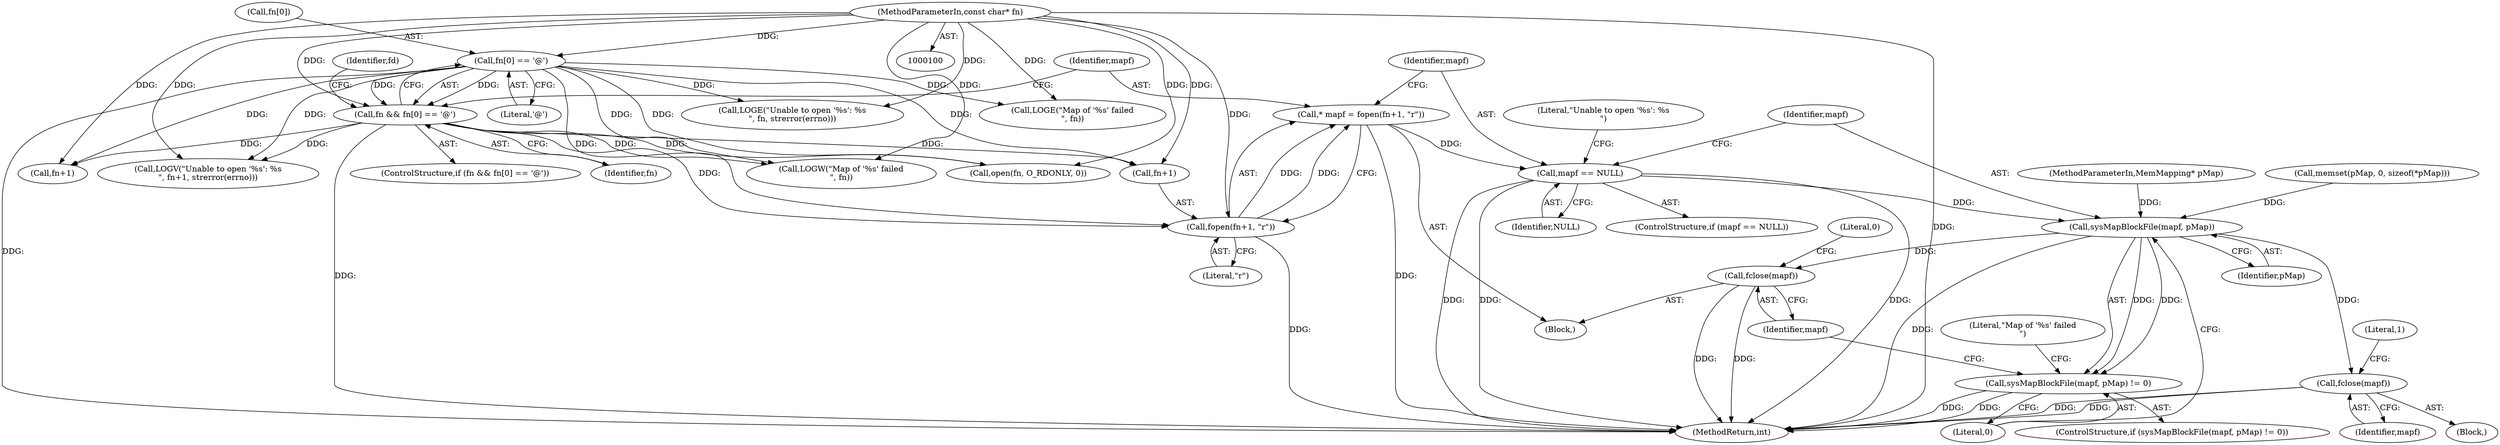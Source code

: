digraph "0_Android_28a566f7731b4cb76d2a9ba16d997ac5aeb07dad_1@pointer" {
"1000128" [label="(Call,mapf == NULL)"];
"1000120" [label="(Call,* mapf = fopen(fn+1, \"r\"))"];
"1000122" [label="(Call,fopen(fn+1, \"r\"))"];
"1000113" [label="(Call,fn[0] == '@')"];
"1000101" [label="(MethodParameterIn,const char* fn)"];
"1000111" [label="(Call,fn && fn[0] == '@')"];
"1000144" [label="(Call,sysMapBlockFile(mapf, pMap))"];
"1000143" [label="(Call,sysMapBlockFile(mapf, pMap) != 0)"];
"1000152" [label="(Call,fclose(mapf))"];
"1000157" [label="(Call,fclose(mapf))"];
"1000129" [label="(Identifier,mapf)"];
"1000112" [label="(Identifier,fn)"];
"1000104" [label="(Call,memset(pMap, 0, sizeof(*pMap)))"];
"1000157" [label="(Call,fclose(mapf))"];
"1000143" [label="(Call,sysMapBlockFile(mapf, pMap) != 0)"];
"1000200" [label="(MethodReturn,int)"];
"1000163" [label="(Identifier,fd)"];
"1000150" [label="(Literal,\"Map of '%s' failed\n\")"];
"1000164" [label="(Call,open(fn, O_RDONLY, 0))"];
"1000152" [label="(Call,fclose(mapf))"];
"1000128" [label="(Call,mapf == NULL)"];
"1000133" [label="(Literal,\"Unable to open '%s': %s\n\")"];
"1000134" [label="(Call,fn+1)"];
"1000156" [label="(Literal,1)"];
"1000126" [label="(Literal,\"r\")"];
"1000142" [label="(ControlStructure,if (sysMapBlockFile(mapf, pMap) != 0))"];
"1000123" [label="(Call,fn+1)"];
"1000144" [label="(Call,sysMapBlockFile(mapf, pMap))"];
"1000153" [label="(Identifier,mapf)"];
"1000147" [label="(Literal,0)"];
"1000188" [label="(Call,LOGE(\"Map of '%s' failed\n\", fn))"];
"1000121" [label="(Identifier,mapf)"];
"1000117" [label="(Literal,'@')"];
"1000110" [label="(ControlStructure,if (fn && fn[0] == '@'))"];
"1000148" [label="(Block,)"];
"1000173" [label="(Call,LOGE(\"Unable to open '%s': %s\n\", fn, strerror(errno)))"];
"1000111" [label="(Call,fn && fn[0] == '@')"];
"1000120" [label="(Call,* mapf = fopen(fn+1, \"r\"))"];
"1000158" [label="(Identifier,mapf)"];
"1000101" [label="(MethodParameterIn,const char* fn)"];
"1000102" [label="(MethodParameterIn,MemMapping* pMap)"];
"1000146" [label="(Identifier,pMap)"];
"1000122" [label="(Call,fopen(fn+1, \"r\"))"];
"1000114" [label="(Call,fn[0])"];
"1000149" [label="(Call,LOGW(\"Map of '%s' failed\n\", fn))"];
"1000199" [label="(Literal,0)"];
"1000118" [label="(Block,)"];
"1000127" [label="(ControlStructure,if (mapf == NULL))"];
"1000113" [label="(Call,fn[0] == '@')"];
"1000130" [label="(Identifier,NULL)"];
"1000132" [label="(Call,LOGV(\"Unable to open '%s': %s\n\", fn+1, strerror(errno)))"];
"1000145" [label="(Identifier,mapf)"];
"1000128" -> "1000127"  [label="AST: "];
"1000128" -> "1000130"  [label="CFG: "];
"1000129" -> "1000128"  [label="AST: "];
"1000130" -> "1000128"  [label="AST: "];
"1000133" -> "1000128"  [label="CFG: "];
"1000145" -> "1000128"  [label="CFG: "];
"1000128" -> "1000200"  [label="DDG: "];
"1000128" -> "1000200"  [label="DDG: "];
"1000128" -> "1000200"  [label="DDG: "];
"1000120" -> "1000128"  [label="DDG: "];
"1000128" -> "1000144"  [label="DDG: "];
"1000120" -> "1000118"  [label="AST: "];
"1000120" -> "1000122"  [label="CFG: "];
"1000121" -> "1000120"  [label="AST: "];
"1000122" -> "1000120"  [label="AST: "];
"1000129" -> "1000120"  [label="CFG: "];
"1000120" -> "1000200"  [label="DDG: "];
"1000122" -> "1000120"  [label="DDG: "];
"1000122" -> "1000120"  [label="DDG: "];
"1000122" -> "1000126"  [label="CFG: "];
"1000123" -> "1000122"  [label="AST: "];
"1000126" -> "1000122"  [label="AST: "];
"1000122" -> "1000200"  [label="DDG: "];
"1000113" -> "1000122"  [label="DDG: "];
"1000111" -> "1000122"  [label="DDG: "];
"1000101" -> "1000122"  [label="DDG: "];
"1000113" -> "1000111"  [label="AST: "];
"1000113" -> "1000117"  [label="CFG: "];
"1000114" -> "1000113"  [label="AST: "];
"1000117" -> "1000113"  [label="AST: "];
"1000111" -> "1000113"  [label="CFG: "];
"1000113" -> "1000200"  [label="DDG: "];
"1000113" -> "1000111"  [label="DDG: "];
"1000113" -> "1000111"  [label="DDG: "];
"1000101" -> "1000113"  [label="DDG: "];
"1000113" -> "1000123"  [label="DDG: "];
"1000113" -> "1000132"  [label="DDG: "];
"1000113" -> "1000134"  [label="DDG: "];
"1000113" -> "1000149"  [label="DDG: "];
"1000113" -> "1000164"  [label="DDG: "];
"1000113" -> "1000173"  [label="DDG: "];
"1000113" -> "1000188"  [label="DDG: "];
"1000101" -> "1000100"  [label="AST: "];
"1000101" -> "1000200"  [label="DDG: "];
"1000101" -> "1000111"  [label="DDG: "];
"1000101" -> "1000123"  [label="DDG: "];
"1000101" -> "1000132"  [label="DDG: "];
"1000101" -> "1000134"  [label="DDG: "];
"1000101" -> "1000149"  [label="DDG: "];
"1000101" -> "1000164"  [label="DDG: "];
"1000101" -> "1000173"  [label="DDG: "];
"1000101" -> "1000188"  [label="DDG: "];
"1000111" -> "1000110"  [label="AST: "];
"1000111" -> "1000112"  [label="CFG: "];
"1000112" -> "1000111"  [label="AST: "];
"1000121" -> "1000111"  [label="CFG: "];
"1000163" -> "1000111"  [label="CFG: "];
"1000111" -> "1000200"  [label="DDG: "];
"1000111" -> "1000123"  [label="DDG: "];
"1000111" -> "1000132"  [label="DDG: "];
"1000111" -> "1000134"  [label="DDG: "];
"1000111" -> "1000149"  [label="DDG: "];
"1000111" -> "1000164"  [label="DDG: "];
"1000144" -> "1000143"  [label="AST: "];
"1000144" -> "1000146"  [label="CFG: "];
"1000145" -> "1000144"  [label="AST: "];
"1000146" -> "1000144"  [label="AST: "];
"1000147" -> "1000144"  [label="CFG: "];
"1000144" -> "1000200"  [label="DDG: "];
"1000144" -> "1000143"  [label="DDG: "];
"1000144" -> "1000143"  [label="DDG: "];
"1000104" -> "1000144"  [label="DDG: "];
"1000102" -> "1000144"  [label="DDG: "];
"1000144" -> "1000152"  [label="DDG: "];
"1000144" -> "1000157"  [label="DDG: "];
"1000143" -> "1000142"  [label="AST: "];
"1000143" -> "1000147"  [label="CFG: "];
"1000147" -> "1000143"  [label="AST: "];
"1000150" -> "1000143"  [label="CFG: "];
"1000158" -> "1000143"  [label="CFG: "];
"1000143" -> "1000200"  [label="DDG: "];
"1000143" -> "1000200"  [label="DDG: "];
"1000152" -> "1000148"  [label="AST: "];
"1000152" -> "1000153"  [label="CFG: "];
"1000153" -> "1000152"  [label="AST: "];
"1000156" -> "1000152"  [label="CFG: "];
"1000152" -> "1000200"  [label="DDG: "];
"1000152" -> "1000200"  [label="DDG: "];
"1000157" -> "1000118"  [label="AST: "];
"1000157" -> "1000158"  [label="CFG: "];
"1000158" -> "1000157"  [label="AST: "];
"1000199" -> "1000157"  [label="CFG: "];
"1000157" -> "1000200"  [label="DDG: "];
"1000157" -> "1000200"  [label="DDG: "];
}
